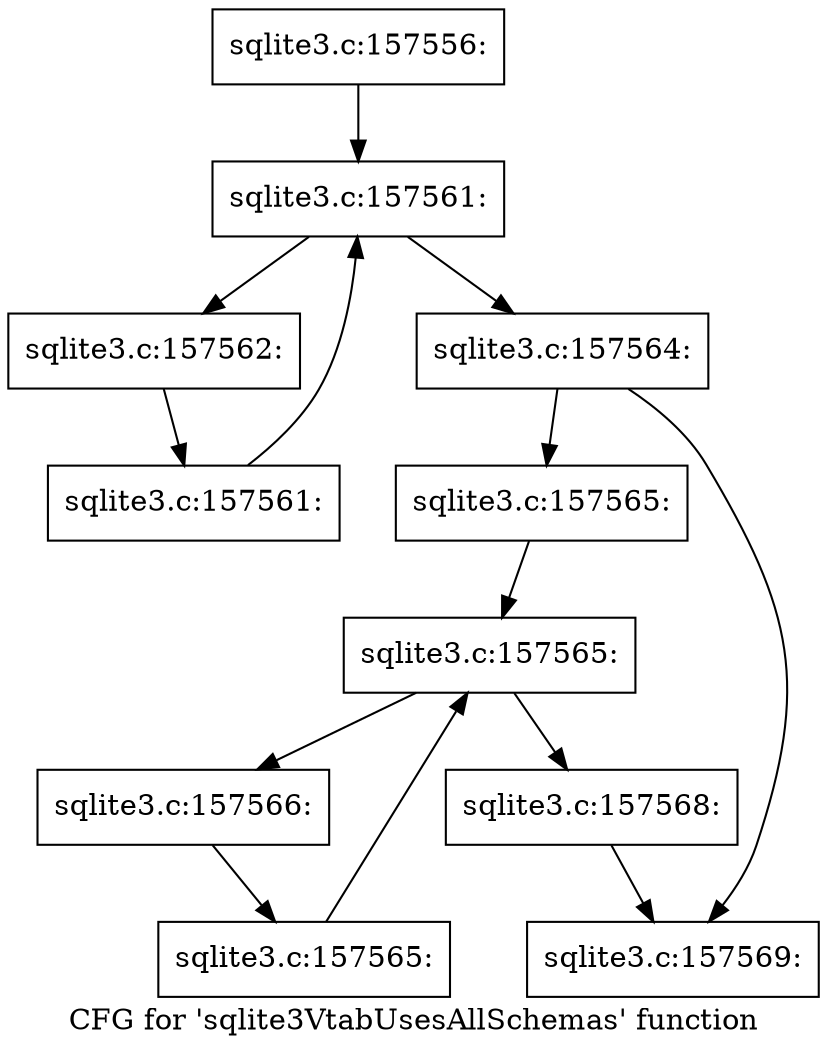 digraph "CFG for 'sqlite3VtabUsesAllSchemas' function" {
	label="CFG for 'sqlite3VtabUsesAllSchemas' function";

	Node0x55c0f6722530 [shape=record,label="{sqlite3.c:157556:}"];
	Node0x55c0f6722530 -> Node0x55c0fb6b70a0;
	Node0x55c0fb6b70a0 [shape=record,label="{sqlite3.c:157561:}"];
	Node0x55c0fb6b70a0 -> Node0x55c0fb6b72c0;
	Node0x55c0fb6b70a0 -> Node0x55c0fb6b6ef0;
	Node0x55c0fb6b72c0 [shape=record,label="{sqlite3.c:157562:}"];
	Node0x55c0fb6b72c0 -> Node0x55c0fb6b7230;
	Node0x55c0fb6b7230 [shape=record,label="{sqlite3.c:157561:}"];
	Node0x55c0fb6b7230 -> Node0x55c0fb6b70a0;
	Node0x55c0fb6b6ef0 [shape=record,label="{sqlite3.c:157564:}"];
	Node0x55c0fb6b6ef0 -> Node0x55c0fb6b7d20;
	Node0x55c0fb6b6ef0 -> Node0x55c0fb6b7d70;
	Node0x55c0fb6b7d20 [shape=record,label="{sqlite3.c:157565:}"];
	Node0x55c0fb6b7d20 -> Node0x55c0fb6b82e0;
	Node0x55c0fb6b82e0 [shape=record,label="{sqlite3.c:157565:}"];
	Node0x55c0fb6b82e0 -> Node0x55c0fb6b8500;
	Node0x55c0fb6b82e0 -> Node0x55c0fb6b8130;
	Node0x55c0fb6b8500 [shape=record,label="{sqlite3.c:157566:}"];
	Node0x55c0fb6b8500 -> Node0x55c0fb6b8470;
	Node0x55c0fb6b8470 [shape=record,label="{sqlite3.c:157565:}"];
	Node0x55c0fb6b8470 -> Node0x55c0fb6b82e0;
	Node0x55c0fb6b8130 [shape=record,label="{sqlite3.c:157568:}"];
	Node0x55c0fb6b8130 -> Node0x55c0fb6b7d70;
	Node0x55c0fb6b7d70 [shape=record,label="{sqlite3.c:157569:}"];
}
